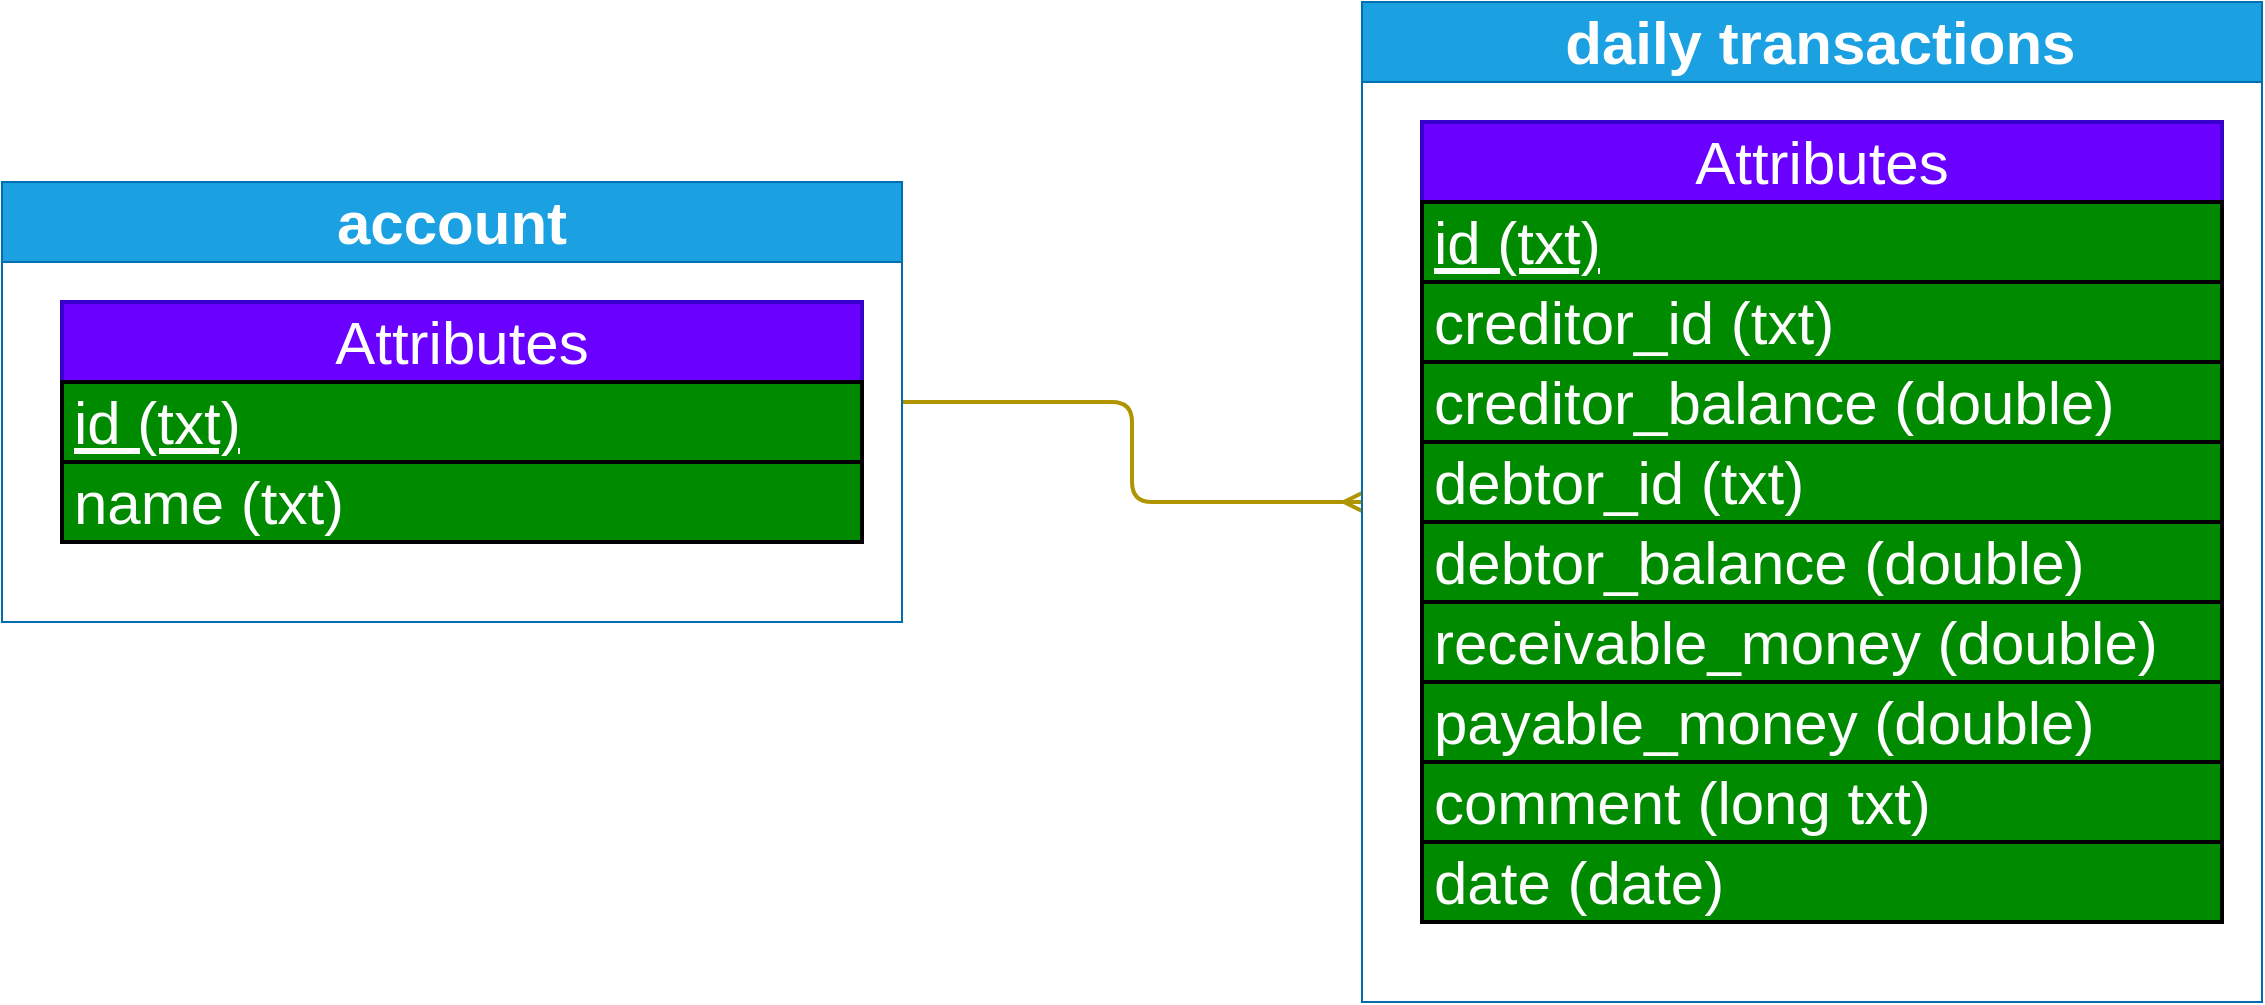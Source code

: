 <mxfile>
    <diagram id="0YPckh_fZ9jL5sSJZ0c2" name="Page-1">
        <mxGraphModel dx="1070" dy="1604" grid="1" gridSize="10" guides="1" tooltips="1" connect="1" arrows="1" fold="1" page="0" pageScale="1" pageWidth="850" pageHeight="1100" background="#ffffff" math="0" shadow="0">
            <root>
                <mxCell id="0"/>
                <mxCell id="1" parent="0"/>
                <mxCell id="157" style="edgeStyle=orthogonalEdgeStyle;html=1;entryX=0;entryY=0.5;entryDx=0;entryDy=0;strokeWidth=2;fontSize=30;startArrow=none;startFill=0;endArrow=ERmany;endFill=0;fillColor=#e3c800;strokeColor=#B09500;" parent="1" source="137" target="153" edge="1">
                    <mxGeometry relative="1" as="geometry"/>
                </mxCell>
                <mxCell id="137" value="account" style="swimlane;whiteSpace=wrap;html=1;fontSize=30;fillColor=#1ba1e2;fontColor=#ffffff;strokeColor=#006EAF;startSize=40;" parent="1" vertex="1">
                    <mxGeometry x="10" y="-360" width="450" height="220" as="geometry"/>
                </mxCell>
                <mxCell id="138" value="Attributes" style="swimlane;fontStyle=0;childLayout=stackLayout;horizontal=1;startSize=40;horizontalStack=0;resizeParent=1;resizeParentMax=0;resizeLast=0;collapsible=1;marginBottom=0;whiteSpace=wrap;html=1;fontSize=30;fillColor=#6a00ff;fontColor=#ffffff;strokeColor=#3700CC;strokeWidth=2;" parent="137" vertex="1">
                    <mxGeometry x="30" y="60" width="400" height="120" as="geometry"/>
                </mxCell>
                <mxCell id="139" value="&lt;u&gt;id (txt)&lt;/u&gt;" style="text;strokeColor=#000000;fillColor=#008a00;align=left;verticalAlign=middle;spacingLeft=4;spacingRight=4;overflow=hidden;points=[[0,0.5],[1,0.5]];portConstraint=eastwest;rotatable=0;whiteSpace=wrap;html=1;fontSize=30;fontColor=#ffffff;strokeWidth=2;" parent="138" vertex="1">
                    <mxGeometry y="40" width="400" height="40" as="geometry"/>
                </mxCell>
                <mxCell id="140" value="name (txt)" style="text;strokeColor=#000000;fillColor=#008a00;align=left;verticalAlign=middle;spacingLeft=4;spacingRight=4;overflow=hidden;points=[[0,0.5],[1,0.5]];portConstraint=eastwest;rotatable=0;whiteSpace=wrap;html=1;fontSize=30;fontColor=#ffffff;strokeWidth=2;" parent="138" vertex="1">
                    <mxGeometry y="80" width="400" height="40" as="geometry"/>
                </mxCell>
                <mxCell id="153" value="&amp;nbsp;daily transactions" style="swimlane;whiteSpace=wrap;html=1;fontSize=30;fillColor=#1ba1e2;fontColor=#ffffff;strokeColor=#006EAF;startSize=40;" parent="1" vertex="1">
                    <mxGeometry x="690" y="-450" width="450" height="500" as="geometry"/>
                </mxCell>
                <mxCell id="154" value="Attributes" style="swimlane;fontStyle=0;childLayout=stackLayout;horizontal=1;startSize=40;horizontalStack=0;resizeParent=1;resizeParentMax=0;resizeLast=0;collapsible=1;marginBottom=0;whiteSpace=wrap;html=1;fontSize=30;fillColor=#6a00ff;fontColor=#ffffff;strokeColor=#3700CC;strokeWidth=2;" parent="153" vertex="1">
                    <mxGeometry x="30" y="60" width="400" height="400" as="geometry"/>
                </mxCell>
                <mxCell id="155" value="&lt;u&gt;id (txt)&lt;/u&gt;" style="text;strokeColor=#000000;fillColor=#008a00;align=left;verticalAlign=middle;spacingLeft=4;spacingRight=4;overflow=hidden;points=[[0,0.5],[1,0.5]];portConstraint=eastwest;rotatable=0;whiteSpace=wrap;html=1;fontSize=30;fontColor=#ffffff;strokeWidth=2;" parent="154" vertex="1">
                    <mxGeometry y="40" width="400" height="40" as="geometry"/>
                </mxCell>
                <mxCell id="158" value="creditor_id (txt)" style="text;strokeColor=#000000;fillColor=#008a00;align=left;verticalAlign=middle;spacingLeft=4;spacingRight=4;overflow=hidden;points=[[0,0.5],[1,0.5]];portConstraint=eastwest;rotatable=0;whiteSpace=wrap;html=1;fontSize=30;fontColor=#ffffff;strokeWidth=2;" parent="154" vertex="1">
                    <mxGeometry y="80" width="400" height="40" as="geometry"/>
                </mxCell>
                <mxCell id="165" value="creditor_balance (double)" style="text;strokeColor=#000000;fillColor=#008a00;align=left;verticalAlign=middle;spacingLeft=4;spacingRight=4;overflow=hidden;points=[[0,0.5],[1,0.5]];portConstraint=eastwest;rotatable=0;whiteSpace=wrap;html=1;fontSize=30;fontColor=#ffffff;strokeWidth=2;" parent="154" vertex="1">
                    <mxGeometry y="120" width="400" height="40" as="geometry"/>
                </mxCell>
                <mxCell id="159" value="debtor_id (txt)" style="text;strokeColor=#000000;fillColor=#008a00;align=left;verticalAlign=middle;spacingLeft=4;spacingRight=4;overflow=hidden;points=[[0,0.5],[1,0.5]];portConstraint=eastwest;rotatable=0;whiteSpace=wrap;html=1;fontSize=30;fontColor=#ffffff;strokeWidth=2;" parent="154" vertex="1">
                    <mxGeometry y="160" width="400" height="40" as="geometry"/>
                </mxCell>
                <mxCell id="166" value="debtor_balance (double)" style="text;strokeColor=#000000;fillColor=#008a00;align=left;verticalAlign=middle;spacingLeft=4;spacingRight=4;overflow=hidden;points=[[0,0.5],[1,0.5]];portConstraint=eastwest;rotatable=0;whiteSpace=wrap;html=1;fontSize=30;fontColor=#ffffff;strokeWidth=2;" parent="154" vertex="1">
                    <mxGeometry y="200" width="400" height="40" as="geometry"/>
                </mxCell>
                <mxCell id="161" value="receivable_money (double)" style="text;strokeColor=#000000;fillColor=#008a00;align=left;verticalAlign=middle;spacingLeft=4;spacingRight=4;overflow=hidden;points=[[0,0.5],[1,0.5]];portConstraint=eastwest;rotatable=0;whiteSpace=wrap;html=1;fontSize=30;fontColor=#ffffff;strokeWidth=2;" parent="154" vertex="1">
                    <mxGeometry y="240" width="400" height="40" as="geometry"/>
                </mxCell>
                <mxCell id="162" value="payable_money (double)" style="text;strokeColor=#000000;fillColor=#008a00;align=left;verticalAlign=middle;spacingLeft=4;spacingRight=4;overflow=hidden;points=[[0,0.5],[1,0.5]];portConstraint=eastwest;rotatable=0;whiteSpace=wrap;html=1;fontSize=30;fontColor=#ffffff;strokeWidth=2;" parent="154" vertex="1">
                    <mxGeometry y="280" width="400" height="40" as="geometry"/>
                </mxCell>
                <mxCell id="163" value="comment (long txt)" style="text;strokeColor=#000000;fillColor=#008a00;align=left;verticalAlign=middle;spacingLeft=4;spacingRight=4;overflow=hidden;points=[[0,0.5],[1,0.5]];portConstraint=eastwest;rotatable=0;whiteSpace=wrap;html=1;fontSize=30;fontColor=#ffffff;strokeWidth=2;" parent="154" vertex="1">
                    <mxGeometry y="320" width="400" height="40" as="geometry"/>
                </mxCell>
                <mxCell id="160" value="date (date)" style="text;strokeColor=#000000;fillColor=#008a00;align=left;verticalAlign=middle;spacingLeft=4;spacingRight=4;overflow=hidden;points=[[0,0.5],[1,0.5]];portConstraint=eastwest;rotatable=0;whiteSpace=wrap;html=1;fontSize=30;fontColor=#ffffff;strokeWidth=2;" parent="154" vertex="1">
                    <mxGeometry y="360" width="400" height="40" as="geometry"/>
                </mxCell>
            </root>
        </mxGraphModel>
    </diagram>
</mxfile>